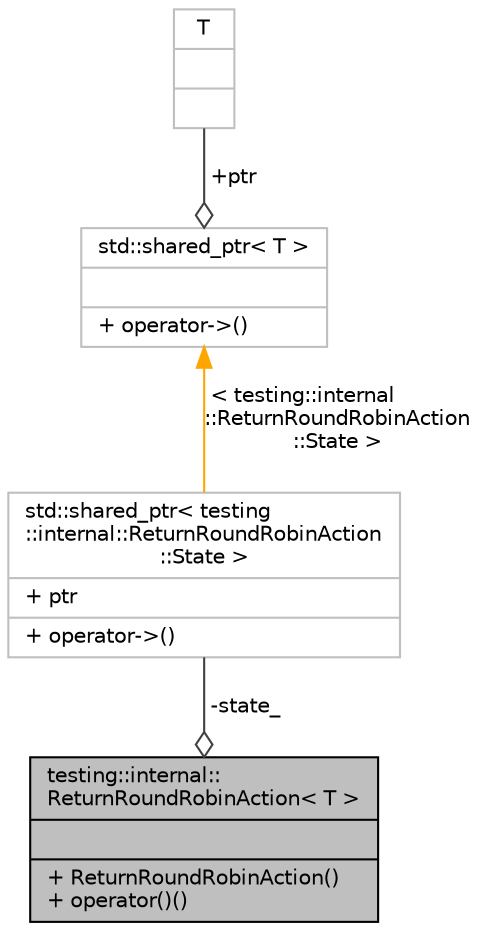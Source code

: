 digraph "testing::internal::ReturnRoundRobinAction&lt; T &gt;"
{
 // LATEX_PDF_SIZE
  bgcolor="transparent";
  edge [fontname="Helvetica",fontsize="10",labelfontname="Helvetica",labelfontsize="10"];
  node [fontname="Helvetica",fontsize="10",shape=record];
  Node1 [label="{testing::internal::\lReturnRoundRobinAction\< T \>\n||+ ReturnRoundRobinAction()\l+ operator()()\l}",height=0.2,width=0.4,color="black", fillcolor="grey75", style="filled", fontcolor="black",tooltip=" "];
  Node2 -> Node1 [color="grey25",fontsize="10",style="solid",label=" -state_" ,arrowhead="odiamond",fontname="Helvetica"];
  Node2 [label="{std::shared_ptr\< testing\l::internal::ReturnRoundRobinAction\l::State \>\n|+ ptr\l|+ operator-\>()\l}",height=0.2,width=0.4,color="grey75",tooltip=" "];
  Node3 -> Node2 [dir="back",color="orange",fontsize="10",style="solid",label=" \< testing::internal\l::ReturnRoundRobinAction\l::State \>" ,fontname="Helvetica"];
  Node3 [label="{std::shared_ptr\< T \>\n||+ operator-\>()\l}",height=0.2,width=0.4,color="grey75",tooltip=" "];
  Node4 -> Node3 [color="grey25",fontsize="10",style="solid",label=" +ptr" ,arrowhead="odiamond",fontname="Helvetica"];
  Node4 [label="{T\n||}",height=0.2,width=0.4,color="grey75",tooltip=" "];
}
